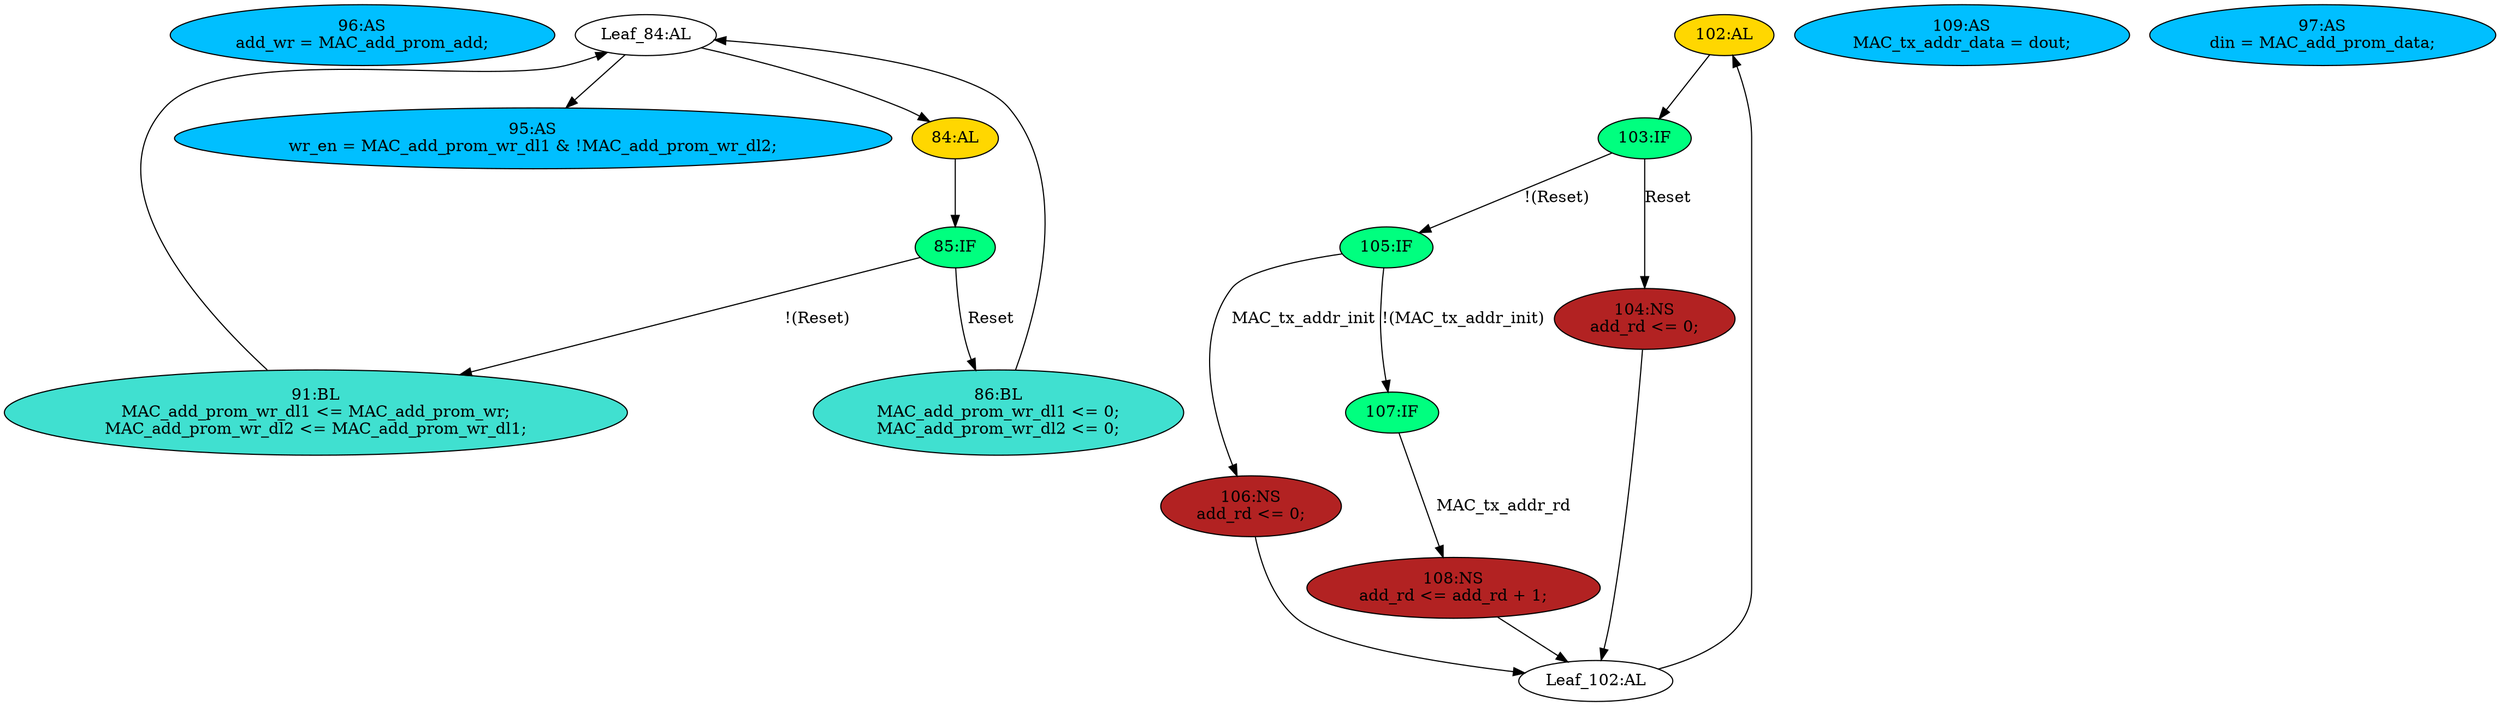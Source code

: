 strict digraph "compose( ,  )" {
	node [label="\N"];
	"96:AS"	 [ast="<pyverilog.vparser.ast.Assign object at 0x7fcc007fed10>",
		def_var="['add_wr']",
		fillcolor=deepskyblue,
		label="96:AS
add_wr = MAC_add_prom_add;",
		statements="[]",
		style=filled,
		typ=Assign,
		use_var="['MAC_add_prom_add']"];
	"Leaf_84:AL"	 [def_var="['MAC_add_prom_wr_dl1', 'MAC_add_prom_wr_dl2']",
		label="Leaf_84:AL"];
	"84:AL"	 [ast="<pyverilog.vparser.ast.Always object at 0x7fcc007fe150>",
		clk_sens=True,
		fillcolor=gold,
		label="84:AL",
		sens="['Clk', 'Reset']",
		statements="[]",
		style=filled,
		typ=Always,
		use_var="['Reset', 'MAC_add_prom_wr_dl1', 'MAC_add_prom_wr']"];
	"Leaf_84:AL" -> "84:AL";
	"95:AS"	 [ast="<pyverilog.vparser.ast.Assign object at 0x7fcc007feb10>",
		def_var="['wr_en']",
		fillcolor=deepskyblue,
		label="95:AS
wr_en = MAC_add_prom_wr_dl1 & !MAC_add_prom_wr_dl2;",
		statements="[]",
		style=filled,
		typ=Assign,
		use_var="['MAC_add_prom_wr_dl1', 'MAC_add_prom_wr_dl2']"];
	"Leaf_84:AL" -> "95:AS";
	"102:AL"	 [ast="<pyverilog.vparser.ast.Always object at 0x7fcc00837190>",
		clk_sens=True,
		fillcolor=gold,
		label="102:AL",
		sens="['Clk', 'Reset']",
		statements="[]",
		style=filled,
		typ=Always,
		use_var="['Reset', 'add_rd', 'MAC_tx_addr_init', 'MAC_tx_addr_rd']"];
	"103:IF"	 [ast="<pyverilog.vparser.ast.IfStatement object at 0x7fcc00837290>",
		fillcolor=springgreen,
		label="103:IF",
		statements="[]",
		style=filled,
		typ=IfStatement];
	"102:AL" -> "103:IF"	 [cond="[]",
		lineno=None];
	"106:NS"	 [ast="<pyverilog.vparser.ast.NonblockingSubstitution object at 0x7fcc00837590>",
		fillcolor=firebrick,
		label="106:NS
add_rd <= 0;",
		statements="[<pyverilog.vparser.ast.NonblockingSubstitution object at 0x7fcc00837590>]",
		style=filled,
		typ=NonblockingSubstitution];
	"Leaf_102:AL"	 [def_var="['add_rd']",
		label="Leaf_102:AL"];
	"106:NS" -> "Leaf_102:AL"	 [cond="[]",
		lineno=None];
	"85:IF"	 [ast="<pyverilog.vparser.ast.IfStatement object at 0x7fcc007fe450>",
		fillcolor=springgreen,
		label="85:IF",
		statements="[]",
		style=filled,
		typ=IfStatement];
	"84:AL" -> "85:IF"	 [cond="[]",
		lineno=None];
	"108:NS"	 [ast="<pyverilog.vparser.ast.NonblockingSubstitution object at 0x7fcc008378d0>",
		fillcolor=firebrick,
		label="108:NS
add_rd <= add_rd + 1;",
		statements="[<pyverilog.vparser.ast.NonblockingSubstitution object at 0x7fcc008378d0>]",
		style=filled,
		typ=NonblockingSubstitution];
	"108:NS" -> "Leaf_102:AL"	 [cond="[]",
		lineno=None];
	"Leaf_102:AL" -> "102:AL";
	"109:AS"	 [ast="<pyverilog.vparser.ast.Assign object at 0x7fcc008375d0>",
		def_var="['MAC_tx_addr_data']",
		fillcolor=deepskyblue,
		label="109:AS
MAC_tx_addr_data = dout;",
		statements="[]",
		style=filled,
		typ=Assign,
		use_var="['dout']"];
	"105:IF"	 [ast="<pyverilog.vparser.ast.IfStatement object at 0x7fcc00837550>",
		fillcolor=springgreen,
		label="105:IF",
		statements="[]",
		style=filled,
		typ=IfStatement];
	"105:IF" -> "106:NS"	 [cond="['MAC_tx_addr_init']",
		label=MAC_tx_addr_init,
		lineno=105];
	"107:IF"	 [ast="<pyverilog.vparser.ast.IfStatement object at 0x7fcc00837710>",
		fillcolor=springgreen,
		label="107:IF",
		statements="[]",
		style=filled,
		typ=IfStatement];
	"105:IF" -> "107:IF"	 [cond="['MAC_tx_addr_init']",
		label="!(MAC_tx_addr_init)",
		lineno=105];
	"104:NS"	 [ast="<pyverilog.vparser.ast.NonblockingSubstitution object at 0x7fcc008372d0>",
		fillcolor=firebrick,
		label="104:NS
add_rd <= 0;",
		statements="[<pyverilog.vparser.ast.NonblockingSubstitution object at 0x7fcc008372d0>]",
		style=filled,
		typ=NonblockingSubstitution];
	"104:NS" -> "Leaf_102:AL"	 [cond="[]",
		lineno=None];
	"91:BL"	 [ast="<pyverilog.vparser.ast.Block object at 0x7fcc007fe690>",
		fillcolor=turquoise,
		label="91:BL
MAC_add_prom_wr_dl1 <= MAC_add_prom_wr;
MAC_add_prom_wr_dl2 <= MAC_add_prom_wr_dl1;",
		statements="[<pyverilog.vparser.ast.NonblockingSubstitution object at 0x7fcc007fe6d0>, <pyverilog.vparser.ast.NonblockingSubstitution object \
at 0x7fcc007fe890>]",
		style=filled,
		typ=Block];
	"91:BL" -> "Leaf_84:AL"	 [cond="[]",
		lineno=None];
	"85:IF" -> "91:BL"	 [cond="['Reset']",
		label="!(Reset)",
		lineno=85];
	"86:BL"	 [ast="<pyverilog.vparser.ast.Block object at 0x7fcc007fe2d0>",
		fillcolor=turquoise,
		label="86:BL
MAC_add_prom_wr_dl1 <= 0;
MAC_add_prom_wr_dl2 <= 0;",
		statements="[<pyverilog.vparser.ast.NonblockingSubstitution object at 0x7fcc007fe310>, <pyverilog.vparser.ast.NonblockingSubstitution object \
at 0x7fcc007fe490>]",
		style=filled,
		typ=Block];
	"85:IF" -> "86:BL"	 [cond="['Reset']",
		label=Reset,
		lineno=85];
	"86:BL" -> "Leaf_84:AL"	 [cond="[]",
		lineno=None];
	"97:AS"	 [ast="<pyverilog.vparser.ast.Assign object at 0x7fcc007fef10>",
		def_var="['din']",
		fillcolor=deepskyblue,
		label="97:AS
din = MAC_add_prom_data;",
		statements="[]",
		style=filled,
		typ=Assign,
		use_var="['MAC_add_prom_data']"];
	"107:IF" -> "108:NS"	 [cond="['MAC_tx_addr_rd']",
		label=MAC_tx_addr_rd,
		lineno=107];
	"103:IF" -> "105:IF"	 [cond="['Reset']",
		label="!(Reset)",
		lineno=103];
	"103:IF" -> "104:NS"	 [cond="['Reset']",
		label=Reset,
		lineno=103];
}
